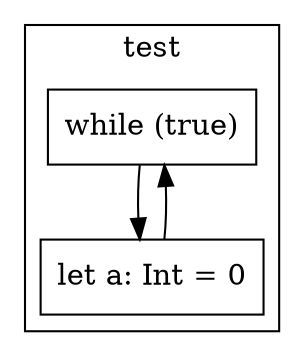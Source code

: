 digraph "never-accessed-5" {
    node [shape=box];
    subgraph "cluster_test" {
        label="test";
        "test_141" [label="while (true)"];
        "test_142" [label="let a: Int = 0"];
        "test_141" -> "test_142";
        "test_142" -> "test_141";
    }
}
